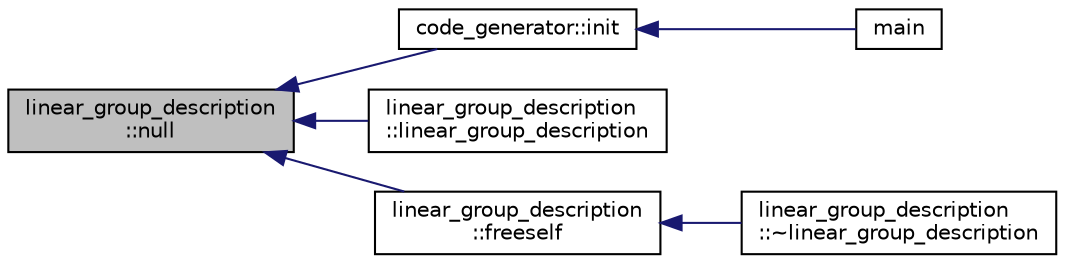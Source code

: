 digraph "linear_group_description::null"
{
  edge [fontname="Helvetica",fontsize="10",labelfontname="Helvetica",labelfontsize="10"];
  node [fontname="Helvetica",fontsize="10",shape=record];
  rankdir="LR";
  Node12 [label="linear_group_description\l::null",height=0.2,width=0.4,color="black", fillcolor="grey75", style="filled", fontcolor="black"];
  Node12 -> Node13 [dir="back",color="midnightblue",fontsize="10",style="solid",fontname="Helvetica"];
  Node13 [label="code_generator::init",height=0.2,width=0.4,color="black", fillcolor="white", style="filled",URL="$db/d37/classcode__generator.html#acfaa1e8badf6f30255203f499b130af8"];
  Node13 -> Node14 [dir="back",color="midnightblue",fontsize="10",style="solid",fontname="Helvetica"];
  Node14 [label="main",height=0.2,width=0.4,color="black", fillcolor="white", style="filled",URL="$d4/d4f/codes_8_c.html#a217dbf8b442f20279ea00b898af96f52"];
  Node12 -> Node15 [dir="back",color="midnightblue",fontsize="10",style="solid",fontname="Helvetica"];
  Node15 [label="linear_group_description\l::linear_group_description",height=0.2,width=0.4,color="black", fillcolor="white", style="filled",URL="$d9/dca/classlinear__group__description.html#a430ec5360d9d73795a78b754d649bf17"];
  Node12 -> Node16 [dir="back",color="midnightblue",fontsize="10",style="solid",fontname="Helvetica"];
  Node16 [label="linear_group_description\l::freeself",height=0.2,width=0.4,color="black", fillcolor="white", style="filled",URL="$d9/dca/classlinear__group__description.html#af5a923253aad039c8cb00e2b9cab6906"];
  Node16 -> Node17 [dir="back",color="midnightblue",fontsize="10",style="solid",fontname="Helvetica"];
  Node17 [label="linear_group_description\l::~linear_group_description",height=0.2,width=0.4,color="black", fillcolor="white", style="filled",URL="$d9/dca/classlinear__group__description.html#aabf4f990e803e2db35485b2c2212319f"];
}
